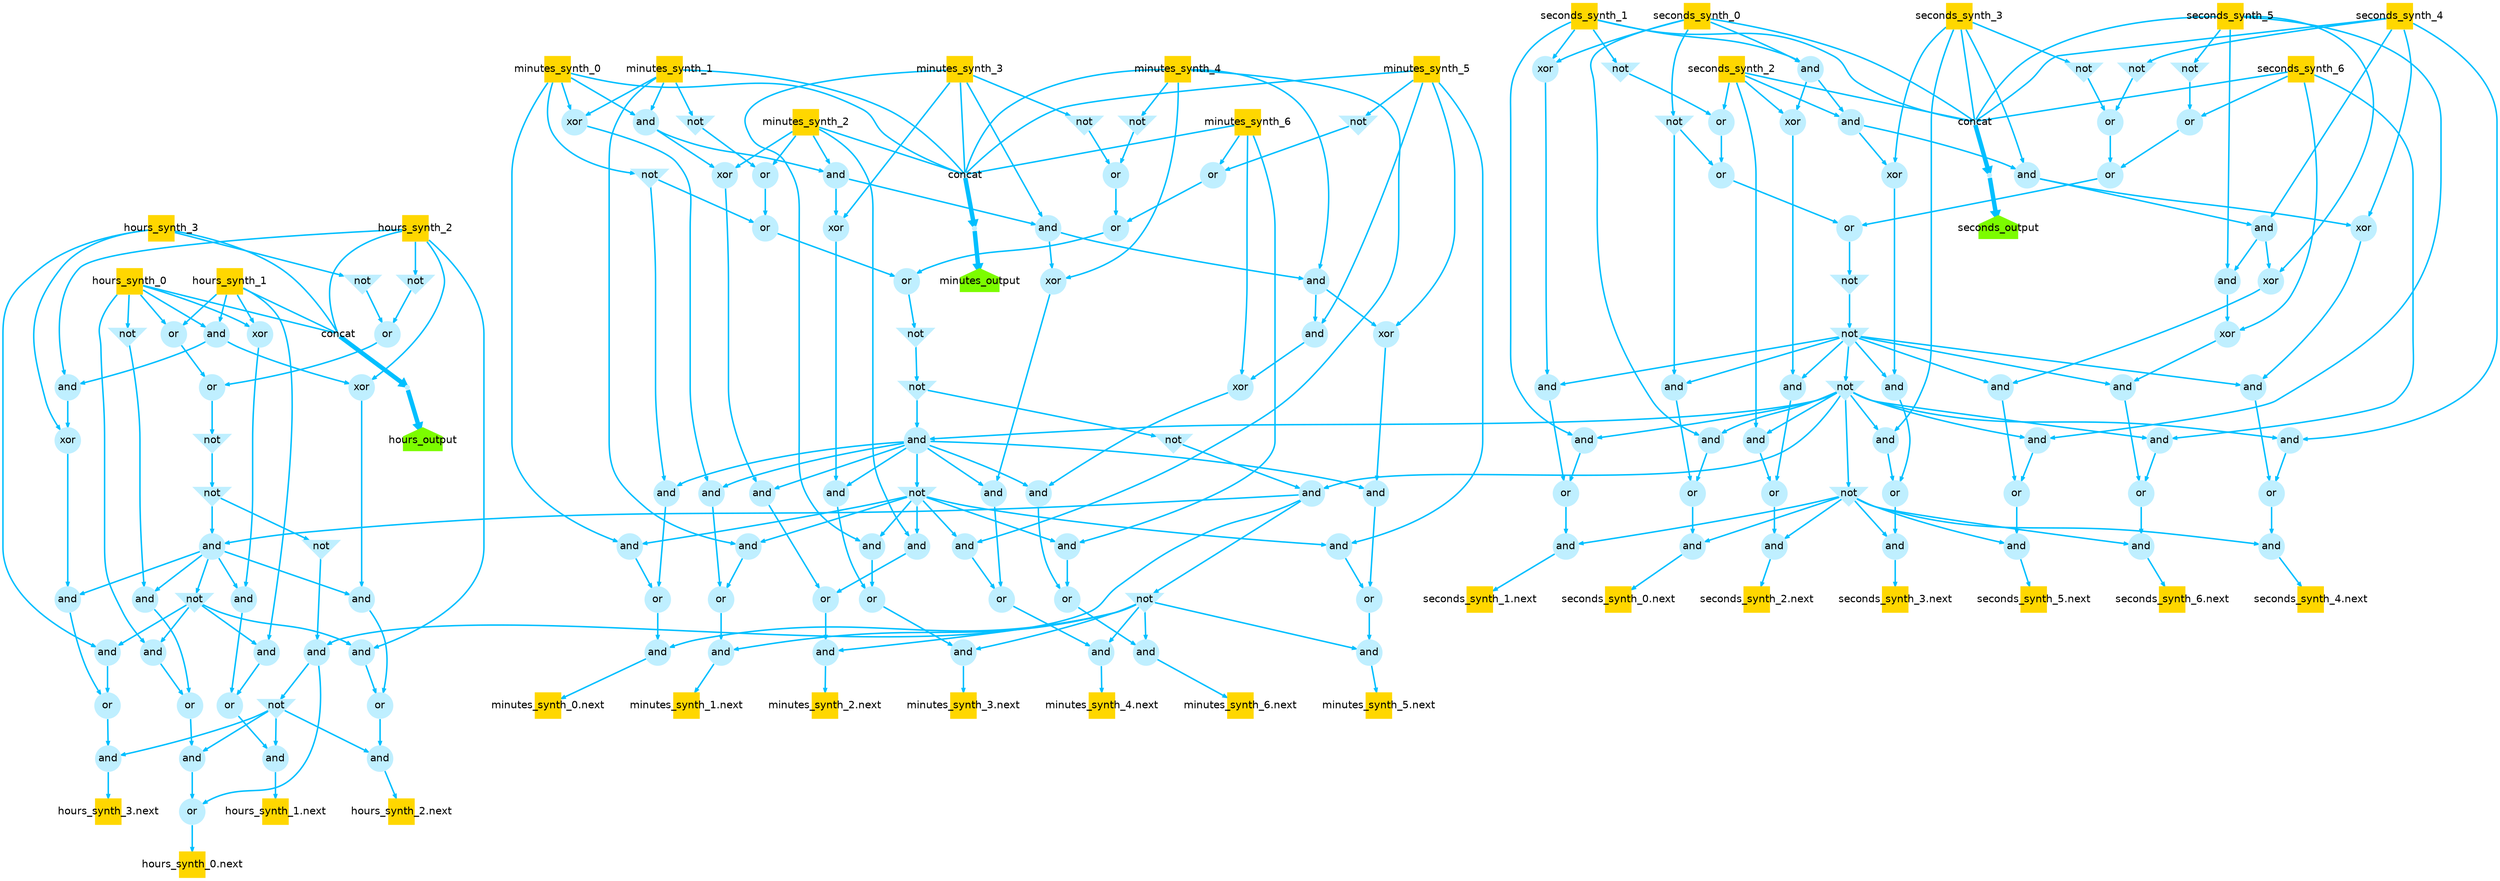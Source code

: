 digraph g {
    graph [splines="spline", outputorder="edgesfirst"];
    node [shape=circle, style=filled, fillcolor=lightblue1,
        fontcolor=black, fontname=helvetica, penwidth=0,
        fixedsize=shape];
    edge [labelfloat=false, penwidth=2, color=deepskyblue, arrowsize=.5];
    n0 [label="", height=.1, width=.1];
    n1 [label="hours_output", shape=house, fillcolor=lawngreen];
    n2 [label="hours_synth_0.next", shape=square, fillcolor=gold];
    n3 [label="hours_synth_0", shape=square, fillcolor=gold];
    n4 [label="hours_synth_1.next", shape=square, fillcolor=gold];
    n5 [label="hours_synth_1", shape=square, fillcolor=gold];
    n6 [label="hours_synth_2.next", shape=square, fillcolor=gold];
    n7 [label="hours_synth_2", shape=square, fillcolor=gold];
    n8 [label="hours_synth_3.next", shape=square, fillcolor=gold];
    n9 [label="hours_synth_3", shape=square, fillcolor=gold];
    n10 [label="", height=.1, width=.1];
    n11 [label="minutes_output", shape=house, fillcolor=lawngreen];
    n12 [label="minutes_synth_0.next", shape=square, fillcolor=gold];
    n13 [label="minutes_synth_0", shape=square, fillcolor=gold];
    n14 [label="minutes_synth_1.next", shape=square, fillcolor=gold];
    n15 [label="minutes_synth_1", shape=square, fillcolor=gold];
    n16 [label="minutes_synth_2.next", shape=square, fillcolor=gold];
    n17 [label="minutes_synth_2", shape=square, fillcolor=gold];
    n18 [label="minutes_synth_3.next", shape=square, fillcolor=gold];
    n19 [label="minutes_synth_3", shape=square, fillcolor=gold];
    n20 [label="minutes_synth_4.next", shape=square, fillcolor=gold];
    n21 [label="minutes_synth_4", shape=square, fillcolor=gold];
    n22 [label="minutes_synth_5.next", shape=square, fillcolor=gold];
    n23 [label="minutes_synth_5", shape=square, fillcolor=gold];
    n24 [label="minutes_synth_6.next", shape=square, fillcolor=gold];
    n25 [label="minutes_synth_6", shape=square, fillcolor=gold];
    n26 [label="", height=.1, width=.1];
    n27 [label="seconds_output", shape=house, fillcolor=lawngreen];
    n28 [label="seconds_synth_0.next", shape=square, fillcolor=gold];
    n29 [label="seconds_synth_0", shape=square, fillcolor=gold];
    n30 [label="seconds_synth_1.next", shape=square, fillcolor=gold];
    n31 [label="seconds_synth_1", shape=square, fillcolor=gold];
    n32 [label="seconds_synth_2.next", shape=square, fillcolor=gold];
    n33 [label="seconds_synth_2", shape=square, fillcolor=gold];
    n34 [label="seconds_synth_3.next", shape=square, fillcolor=gold];
    n35 [label="seconds_synth_3", shape=square, fillcolor=gold];
    n36 [label="seconds_synth_4.next", shape=square, fillcolor=gold];
    n37 [label="seconds_synth_4", shape=square, fillcolor=gold];
    n38 [label="seconds_synth_5.next", shape=square, fillcolor=gold];
    n39 [label="seconds_synth_5", shape=square, fillcolor=gold];
    n40 [label="seconds_synth_6.next", shape=square, fillcolor=gold];
    n41 [label="seconds_synth_6", shape=square, fillcolor=gold];
    n42 [label="concat", height=.1, width=.1];
    n43 [label="concat", height=.1, width=.1];
    n44 [label="concat", height=.1, width=.1];
    n45 [label="and"];
    n46 [label="and"];
    n47 [label="and"];
    n48 [label="and"];
    n49 [label="and"];
    n50 [label="and"];
    n51 [label="and"];
    n52 [label="xor"];
    n53 [label="and"];
    n54 [label="xor"];
    n55 [label="not", shape=invtriangle];
    n56 [label="or"];
    n57 [label="or"];
    n58 [label="or"];
    n59 [label="or"];
    n60 [label="or"];
    n61 [label="or"];
    n62 [label="or"];
    n63 [label="or"];
    n64 [label="or"];
    n65 [label="not", shape=invtriangle];
    n66 [label="xor"];
    n67 [label="or"];
    n68 [label="and"];
    n69 [label="and"];
    n70 [label="and"];
    n71 [label="and"];
    n72 [label="and"];
    n73 [label="and"];
    n74 [label="not", shape=invtriangle];
    n75 [label="and"];
    n76 [label="and"];
    n77 [label="and"];
    n78 [label="and"];
    n79 [label="and"];
    n80 [label="and"];
    n81 [label="and"];
    n82 [label="not", shape=invtriangle];
    n83 [label="or"];
    n84 [label="or"];
    n85 [label="not", shape=invtriangle];
    n86 [label="not", shape=invtriangle];
    n87 [label="not", shape=invtriangle];
    n88 [label="not", shape=invtriangle];
    n89 [label="not", shape=invtriangle];
    n90 [label="not", shape=invtriangle];
    n91 [label="not", shape=invtriangle];
    n92 [label="and"];
    n93 [label="or"];
    n94 [label="and"];
    n95 [label="and"];
    n96 [label="and"];
    n97 [label="and"];
    n98 [label="and"];
    n99 [label="and"];
    n100 [label="and"];
    n101 [label="and"];
    n102 [label="not", shape=invtriangle];
    n103 [label="and"];
    n104 [label="and"];
    n105 [label="or"];
    n106 [label="or"];
    n107 [label="xor"];
    n108 [label="not", shape=invtriangle];
    n109 [label="and"];
    n110 [label="or"];
    n111 [label="or"];
    n112 [label="or"];
    n113 [label="or"];
    n114 [label="or"];
    n115 [label="or"];
    n116 [label="or"];
    n117 [label="or"];
    n118 [label="or"];
    n119 [label="and"];
    n120 [label="and"];
    n121 [label="and"];
    n122 [label="and"];
    n123 [label="and"];
    n124 [label="and"];
    n125 [label="and"];
    n126 [label="not", shape=invtriangle];
    n127 [label="xor"];
    n128 [label="not", shape=invtriangle];
    n129 [label="or"];
    n130 [label="xor"];
    n131 [label="xor"];
    n132 [label="not", shape=invtriangle];
    n133 [label="or"];
    n134 [label="and"];
    n135 [label="xor"];
    n136 [label="not", shape=invtriangle];
    n137 [label="not", shape=invtriangle];
    n138 [label="and"];
    n139 [label="and"];
    n140 [label="xor"];
    n141 [label="and"];
    n142 [label="and"];
    n143 [label="and"];
    n144 [label="and"];
    n145 [label="and"];
    n146 [label="and"];
    n147 [label="and"];
    n148 [label="or"];
    n149 [label="and"];
    n150 [label="xor"];
    n151 [label="or"];
    n152 [label="and"];
    n153 [label="and"];
    n154 [label="and"];
    n155 [label="and"];
    n156 [label="and"];
    n157 [label="and"];
    n158 [label="and"];
    n159 [label="xor"];
    n160 [label="not", shape=invtriangle];
    n161 [label="not", shape=invtriangle];
    n162 [label="not", shape=invtriangle];
    n163 [label="xor"];
    n164 [label="or"];
    n165 [label="or"];
    n166 [label="or"];
    n167 [label="or"];
    n168 [label="or"];
    n169 [label="and"];
    n170 [label="and"];
    n171 [label="xor"];
    n172 [label="xor"];
    n173 [label="and"];
    n174 [label="and"];
    n175 [label="and"];
    n176 [label="and"];
    n177 [label="and"];
    n178 [label="and"];
    n179 [label="and"];
    n180 [label="and"];
    n181 [label="or"];
    n182 [label="not", shape=invtriangle];
    n183 [label="not", shape=invtriangle];
    n184 [label="xor"];
    n185 [label="and"];
    n186 [label="not", shape=invtriangle];
    n187 [label="not", shape=invtriangle];
    n188 [label="not", shape=invtriangle];
    n189 [label="not", shape=invtriangle];
    n190 [label="and"];
    n0 -> n1 [label="", penwidth="6", arrowhead="normal"];
    n3 -> n42 [label="", penwidth="2", arrowhead="none"];
    n3 -> n68 [label="", penwidth="2", arrowhead="normal"];
    n3 -> n72 [label="", penwidth="2", arrowhead="normal"];
    n3 -> n102 [label="", penwidth="2", arrowhead="normal"];
    n3 -> n181 [label="", penwidth="2", arrowhead="normal"];
    n3 -> n184 [label="", penwidth="2", arrowhead="normal"];
    n5 -> n42 [label="", penwidth="2", arrowhead="none"];
    n5 -> n69 [label="", penwidth="2", arrowhead="normal"];
    n5 -> n72 [label="", penwidth="2", arrowhead="normal"];
    n5 -> n181 [label="", penwidth="2", arrowhead="normal"];
    n5 -> n184 [label="", penwidth="2", arrowhead="normal"];
    n7 -> n42 [label="", penwidth="2", arrowhead="none"];
    n7 -> n70 [label="", penwidth="2", arrowhead="normal"];
    n7 -> n73 [label="", penwidth="2", arrowhead="normal"];
    n7 -> n90 [label="", penwidth="2", arrowhead="normal"];
    n7 -> n172 [label="", penwidth="2", arrowhead="normal"];
    n9 -> n42 [label="", penwidth="2", arrowhead="none"];
    n9 -> n71 [label="", penwidth="2", arrowhead="normal"];
    n9 -> n91 [label="", penwidth="2", arrowhead="normal"];
    n9 -> n140 [label="", penwidth="2", arrowhead="normal"];
    n10 -> n11 [label="", penwidth="6", arrowhead="normal"];
    n13 -> n44 [label="", penwidth="2", arrowhead="none"];
    n13 -> n45 [label="", penwidth="2", arrowhead="normal"];
    n13 -> n85 [label="", penwidth="2", arrowhead="normal"];
    n13 -> n92 [label="", penwidth="2", arrowhead="normal"];
    n13 -> n131 [label="", penwidth="2", arrowhead="normal"];
    n15 -> n44 [label="", penwidth="2", arrowhead="none"];
    n15 -> n46 [label="", penwidth="2", arrowhead="normal"];
    n15 -> n86 [label="", penwidth="2", arrowhead="normal"];
    n15 -> n92 [label="", penwidth="2", arrowhead="normal"];
    n15 -> n131 [label="", penwidth="2", arrowhead="normal"];
    n17 -> n44 [label="", penwidth="2", arrowhead="none"];
    n17 -> n47 [label="", penwidth="2", arrowhead="normal"];
    n17 -> n66 [label="", penwidth="2", arrowhead="normal"];
    n17 -> n105 [label="", penwidth="2", arrowhead="normal"];
    n17 -> n139 [label="", penwidth="2", arrowhead="normal"];
    n19 -> n44 [label="", penwidth="2", arrowhead="none"];
    n19 -> n48 [label="", penwidth="2", arrowhead="normal"];
    n19 -> n54 [label="", penwidth="2", arrowhead="normal"];
    n19 -> n87 [label="", penwidth="2", arrowhead="normal"];
    n19 -> n190 [label="", penwidth="2", arrowhead="normal"];
    n21 -> n44 [label="", penwidth="2", arrowhead="none"];
    n21 -> n49 [label="", penwidth="2", arrowhead="normal"];
    n21 -> n88 [label="", penwidth="2", arrowhead="normal"];
    n21 -> n107 [label="", penwidth="2", arrowhead="normal"];
    n21 -> n185 [label="", penwidth="2", arrowhead="normal"];
    n23 -> n44 [label="", penwidth="2", arrowhead="none"];
    n23 -> n50 [label="", penwidth="2", arrowhead="normal"];
    n23 -> n89 [label="", penwidth="2", arrowhead="normal"];
    n23 -> n104 [label="", penwidth="2", arrowhead="normal"];
    n23 -> n163 [label="", penwidth="2", arrowhead="normal"];
    n25 -> n44 [label="", penwidth="2", arrowhead="none"];
    n25 -> n51 [label="", penwidth="2", arrowhead="normal"];
    n25 -> n118 [label="", penwidth="2", arrowhead="normal"];
    n25 -> n127 [label="", penwidth="2", arrowhead="normal"];
    n26 -> n27 [label="", penwidth="6", arrowhead="normal"];
    n29 -> n43 [label="", penwidth="2", arrowhead="none"];
    n29 -> n109 [label="", penwidth="2", arrowhead="normal"];
    n29 -> n119 [label="", penwidth="2", arrowhead="normal"];
    n29 -> n132 [label="", penwidth="2", arrowhead="normal"];
    n29 -> n171 [label="", penwidth="2", arrowhead="normal"];
    n31 -> n43 [label="", penwidth="2", arrowhead="none"];
    n31 -> n109 [label="", penwidth="2", arrowhead="normal"];
    n31 -> n120 [label="", penwidth="2", arrowhead="normal"];
    n31 -> n171 [label="", penwidth="2", arrowhead="normal"];
    n31 -> n186 [label="", penwidth="2", arrowhead="normal"];
    n33 -> n43 [label="", penwidth="2", arrowhead="none"];
    n33 -> n93 [label="", penwidth="2", arrowhead="normal"];
    n33 -> n121 [label="", penwidth="2", arrowhead="normal"];
    n33 -> n130 [label="", penwidth="2", arrowhead="normal"];
    n33 -> n134 [label="", penwidth="2", arrowhead="normal"];
    n35 -> n43 [label="", penwidth="2", arrowhead="none"];
    n35 -> n52 [label="", penwidth="2", arrowhead="normal"];
    n35 -> n122 [label="", penwidth="2", arrowhead="normal"];
    n35 -> n138 [label="", penwidth="2", arrowhead="normal"];
    n35 -> n187 [label="", penwidth="2", arrowhead="normal"];
    n37 -> n43 [label="", penwidth="2", arrowhead="none"];
    n37 -> n53 [label="", penwidth="2", arrowhead="normal"];
    n37 -> n123 [label="", penwidth="2", arrowhead="normal"];
    n37 -> n150 [label="", penwidth="2", arrowhead="normal"];
    n37 -> n188 [label="", penwidth="2", arrowhead="normal"];
    n39 -> n43 [label="", penwidth="2", arrowhead="none"];
    n39 -> n124 [label="", penwidth="2", arrowhead="normal"];
    n39 -> n135 [label="", penwidth="2", arrowhead="normal"];
    n39 -> n149 [label="", penwidth="2", arrowhead="normal"];
    n39 -> n189 [label="", penwidth="2", arrowhead="normal"];
    n41 -> n43 [label="", penwidth="2", arrowhead="none"];
    n41 -> n106 [label="", penwidth="2", arrowhead="normal"];
    n41 -> n125 [label="", penwidth="2", arrowhead="normal"];
    n41 -> n159 [label="", penwidth="2", arrowhead="normal"];
    n42 -> n0 [label="", penwidth="6", arrowhead="normal"];
    n43 -> n26 [label="", penwidth="6", arrowhead="normal"];
    n44 -> n10 [label="", penwidth="6", arrowhead="normal"];
    n45 -> n58 [label="", penwidth="2", arrowhead="normal"];
    n46 -> n59 [label="", penwidth="2", arrowhead="normal"];
    n47 -> n60 [label="", penwidth="2", arrowhead="normal"];
    n48 -> n61 [label="", penwidth="2", arrowhead="normal"];
    n49 -> n62 [label="", penwidth="2", arrowhead="normal"];
    n50 -> n63 [label="", penwidth="2", arrowhead="normal"];
    n51 -> n64 [label="", penwidth="2", arrowhead="normal"];
    n52 -> n144 [label="", penwidth="2", arrowhead="normal"];
    n53 -> n135 [label="", penwidth="2", arrowhead="normal"];
    n53 -> n149 [label="", penwidth="2", arrowhead="normal"];
    n54 -> n78 [label="", penwidth="2", arrowhead="normal"];
    n55 -> n108 [label="", penwidth="2", arrowhead="normal"];
    n56 -> n164 [label="", penwidth="2", arrowhead="normal"];
    n57 -> n133 [label="", penwidth="2", arrowhead="normal"];
    n58 -> n173 [label="", penwidth="2", arrowhead="normal"];
    n59 -> n174 [label="", penwidth="2", arrowhead="normal"];
    n60 -> n175 [label="", penwidth="2", arrowhead="normal"];
    n61 -> n176 [label="", penwidth="2", arrowhead="normal"];
    n62 -> n177 [label="", penwidth="2", arrowhead="normal"];
    n63 -> n178 [label="", penwidth="2", arrowhead="normal"];
    n64 -> n179 [label="", penwidth="2", arrowhead="normal"];
    n65 -> n173 [label="", penwidth="2", arrowhead="normal"];
    n65 -> n174 [label="", penwidth="2", arrowhead="normal"];
    n65 -> n175 [label="", penwidth="2", arrowhead="normal"];
    n65 -> n176 [label="", penwidth="2", arrowhead="normal"];
    n65 -> n177 [label="", penwidth="2", arrowhead="normal"];
    n65 -> n178 [label="", penwidth="2", arrowhead="normal"];
    n65 -> n179 [label="", penwidth="2", arrowhead="normal"];
    n66 -> n77 [label="", penwidth="2", arrowhead="normal"];
    n67 -> n117 [label="", penwidth="2", arrowhead="normal"];
    n68 -> n165 [label="", penwidth="2", arrowhead="normal"];
    n69 -> n166 [label="", penwidth="2", arrowhead="normal"];
    n70 -> n167 [label="", penwidth="2", arrowhead="normal"];
    n71 -> n168 [label="", penwidth="2", arrowhead="normal"];
    n72 -> n73 [label="", penwidth="2", arrowhead="normal"];
    n72 -> n172 [label="", penwidth="2", arrowhead="normal"];
    n73 -> n140 [label="", penwidth="2", arrowhead="normal"];
    n74 -> n103 [label="", penwidth="2", arrowhead="normal"];
    n75 -> n58 [label="", penwidth="2", arrowhead="normal"];
    n76 -> n59 [label="", penwidth="2", arrowhead="normal"];
    n77 -> n60 [label="", penwidth="2", arrowhead="normal"];
    n78 -> n61 [label="", penwidth="2", arrowhead="normal"];
    n79 -> n62 [label="", penwidth="2", arrowhead="normal"];
    n80 -> n63 [label="", penwidth="2", arrowhead="normal"];
    n81 -> n64 [label="", penwidth="2", arrowhead="normal"];
    n82 -> n128 [label="", penwidth="2", arrowhead="normal"];
    n83 -> n162 [label="", penwidth="2", arrowhead="normal"];
    n84 -> n2 [label="", penwidth="2", arrowhead="normal"];
    n85 -> n57 [label="", penwidth="2", arrowhead="normal"];
    n85 -> n75 [label="", penwidth="2", arrowhead="normal"];
    n86 -> n105 [label="", penwidth="2", arrowhead="normal"];
    n87 -> n56 [label="", penwidth="2", arrowhead="normal"];
    n88 -> n56 [label="", penwidth="2", arrowhead="normal"];
    n89 -> n118 [label="", penwidth="2", arrowhead="normal"];
    n90 -> n67 [label="", penwidth="2", arrowhead="normal"];
    n91 -> n67 [label="", penwidth="2", arrowhead="normal"];
    n92 -> n66 [label="", penwidth="2", arrowhead="normal"];
    n92 -> n139 [label="", penwidth="2", arrowhead="normal"];
    n93 -> n148 [label="", penwidth="2", arrowhead="normal"];
    n94 -> n84 [label="", penwidth="2", arrowhead="normal"];
    n95 -> n4 [label="", penwidth="2", arrowhead="normal"];
    n96 -> n6 [label="", penwidth="2", arrowhead="normal"];
    n97 -> n8 [label="", penwidth="2", arrowhead="normal"];
    n98 -> n165 [label="", penwidth="2", arrowhead="normal"];
    n99 -> n166 [label="", penwidth="2", arrowhead="normal"];
    n100 -> n167 [label="", penwidth="2", arrowhead="normal"];
    n101 -> n168 [label="", penwidth="2", arrowhead="normal"];
    n102 -> n98 [label="", penwidth="2", arrowhead="normal"];
    n103 -> n84 [label="", penwidth="2", arrowhead="normal"];
    n103 -> n126 [label="", penwidth="2", arrowhead="normal"];
    n104 -> n127 [label="", penwidth="2", arrowhead="normal"];
    n105 -> n57 [label="", penwidth="2", arrowhead="normal"];
    n106 -> n129 [label="", penwidth="2", arrowhead="normal"];
    n107 -> n79 [label="", penwidth="2", arrowhead="normal"];
    n108 -> n137 [label="", penwidth="2", arrowhead="normal"];
    n108 -> n170 [label="", penwidth="2", arrowhead="normal"];
    n109 -> n130 [label="", penwidth="2", arrowhead="normal"];
    n109 -> n134 [label="", penwidth="2", arrowhead="normal"];
    n110 -> n152 [label="", penwidth="2", arrowhead="normal"];
    n111 -> n153 [label="", penwidth="2", arrowhead="normal"];
    n112 -> n154 [label="", penwidth="2", arrowhead="normal"];
    n113 -> n155 [label="", penwidth="2", arrowhead="normal"];
    n114 -> n156 [label="", penwidth="2", arrowhead="normal"];
    n115 -> n157 [label="", penwidth="2", arrowhead="normal"];
    n116 -> n158 [label="", penwidth="2", arrowhead="normal"];
    n117 -> n82 [label="", penwidth="2", arrowhead="normal"];
    n118 -> n164 [label="", penwidth="2", arrowhead="normal"];
    n119 -> n110 [label="", penwidth="2", arrowhead="normal"];
    n120 -> n111 [label="", penwidth="2", arrowhead="normal"];
    n121 -> n112 [label="", penwidth="2", arrowhead="normal"];
    n122 -> n113 [label="", penwidth="2", arrowhead="normal"];
    n123 -> n114 [label="", penwidth="2", arrowhead="normal"];
    n124 -> n115 [label="", penwidth="2", arrowhead="normal"];
    n125 -> n116 [label="", penwidth="2", arrowhead="normal"];
    n126 -> n94 [label="", penwidth="2", arrowhead="normal"];
    n126 -> n95 [label="", penwidth="2", arrowhead="normal"];
    n126 -> n96 [label="", penwidth="2", arrowhead="normal"];
    n126 -> n97 [label="", penwidth="2", arrowhead="normal"];
    n127 -> n81 [label="", penwidth="2", arrowhead="normal"];
    n128 -> n74 [label="", penwidth="2", arrowhead="normal"];
    n128 -> n180 [label="", penwidth="2", arrowhead="normal"];
    n129 -> n83 [label="", penwidth="2", arrowhead="normal"];
    n130 -> n143 [label="", penwidth="2", arrowhead="normal"];
    n131 -> n76 [label="", penwidth="2", arrowhead="normal"];
    n132 -> n141 [label="", penwidth="2", arrowhead="normal"];
    n132 -> n148 [label="", penwidth="2", arrowhead="normal"];
    n133 -> n55 [label="", penwidth="2", arrowhead="normal"];
    n134 -> n52 [label="", penwidth="2", arrowhead="normal"];
    n134 -> n138 [label="", penwidth="2", arrowhead="normal"];
    n135 -> n146 [label="", penwidth="2", arrowhead="normal"];
    n136 -> n45 [label="", penwidth="2", arrowhead="normal"];
    n136 -> n46 [label="", penwidth="2", arrowhead="normal"];
    n136 -> n47 [label="", penwidth="2", arrowhead="normal"];
    n136 -> n48 [label="", penwidth="2", arrowhead="normal"];
    n136 -> n49 [label="", penwidth="2", arrowhead="normal"];
    n136 -> n50 [label="", penwidth="2", arrowhead="normal"];
    n136 -> n51 [label="", penwidth="2", arrowhead="normal"];
    n137 -> n169 [label="", penwidth="2", arrowhead="normal"];
    n138 -> n53 [label="", penwidth="2", arrowhead="normal"];
    n138 -> n150 [label="", penwidth="2", arrowhead="normal"];
    n139 -> n54 [label="", penwidth="2", arrowhead="normal"];
    n139 -> n190 [label="", penwidth="2", arrowhead="normal"];
    n140 -> n101 [label="", penwidth="2", arrowhead="normal"];
    n141 -> n110 [label="", penwidth="2", arrowhead="normal"];
    n142 -> n111 [label="", penwidth="2", arrowhead="normal"];
    n143 -> n112 [label="", penwidth="2", arrowhead="normal"];
    n144 -> n113 [label="", penwidth="2", arrowhead="normal"];
    n145 -> n114 [label="", penwidth="2", arrowhead="normal"];
    n146 -> n115 [label="", penwidth="2", arrowhead="normal"];
    n147 -> n116 [label="", penwidth="2", arrowhead="normal"];
    n148 -> n83 [label="", penwidth="2", arrowhead="normal"];
    n149 -> n159 [label="", penwidth="2", arrowhead="normal"];
    n150 -> n145 [label="", penwidth="2", arrowhead="normal"];
    n151 -> n129 [label="", penwidth="2", arrowhead="normal"];
    n152 -> n28 [label="", penwidth="2", arrowhead="normal"];
    n153 -> n30 [label="", penwidth="2", arrowhead="normal"];
    n154 -> n32 [label="", penwidth="2", arrowhead="normal"];
    n155 -> n34 [label="", penwidth="2", arrowhead="normal"];
    n156 -> n36 [label="", penwidth="2", arrowhead="normal"];
    n157 -> n38 [label="", penwidth="2", arrowhead="normal"];
    n158 -> n40 [label="", penwidth="2", arrowhead="normal"];
    n159 -> n147 [label="", penwidth="2", arrowhead="normal"];
    n160 -> n119 [label="", penwidth="2", arrowhead="normal"];
    n160 -> n120 [label="", penwidth="2", arrowhead="normal"];
    n160 -> n121 [label="", penwidth="2", arrowhead="normal"];
    n160 -> n122 [label="", penwidth="2", arrowhead="normal"];
    n160 -> n123 [label="", penwidth="2", arrowhead="normal"];
    n160 -> n124 [label="", penwidth="2", arrowhead="normal"];
    n160 -> n125 [label="", penwidth="2", arrowhead="normal"];
    n160 -> n161 [label="", penwidth="2", arrowhead="normal"];
    n160 -> n169 [label="", penwidth="2", arrowhead="normal"];
    n160 -> n170 [label="", penwidth="2", arrowhead="normal"];
    n161 -> n152 [label="", penwidth="2", arrowhead="normal"];
    n161 -> n153 [label="", penwidth="2", arrowhead="normal"];
    n161 -> n154 [label="", penwidth="2", arrowhead="normal"];
    n161 -> n155 [label="", penwidth="2", arrowhead="normal"];
    n161 -> n156 [label="", penwidth="2", arrowhead="normal"];
    n161 -> n157 [label="", penwidth="2", arrowhead="normal"];
    n161 -> n158 [label="", penwidth="2", arrowhead="normal"];
    n162 -> n182 [label="", penwidth="2", arrowhead="normal"];
    n163 -> n80 [label="", penwidth="2", arrowhead="normal"];
    n164 -> n133 [label="", penwidth="2", arrowhead="normal"];
    n165 -> n94 [label="", penwidth="2", arrowhead="normal"];
    n166 -> n95 [label="", penwidth="2", arrowhead="normal"];
    n167 -> n96 [label="", penwidth="2", arrowhead="normal"];
    n168 -> n97 [label="", penwidth="2", arrowhead="normal"];
    n169 -> n65 [label="", penwidth="2", arrowhead="normal"];
    n169 -> n103 [label="", penwidth="2", arrowhead="normal"];
    n169 -> n180 [label="", penwidth="2", arrowhead="normal"];
    n170 -> n75 [label="", penwidth="2", arrowhead="normal"];
    n170 -> n76 [label="", penwidth="2", arrowhead="normal"];
    n170 -> n77 [label="", penwidth="2", arrowhead="normal"];
    n170 -> n78 [label="", penwidth="2", arrowhead="normal"];
    n170 -> n79 [label="", penwidth="2", arrowhead="normal"];
    n170 -> n80 [label="", penwidth="2", arrowhead="normal"];
    n170 -> n81 [label="", penwidth="2", arrowhead="normal"];
    n170 -> n136 [label="", penwidth="2", arrowhead="normal"];
    n171 -> n142 [label="", penwidth="2", arrowhead="normal"];
    n172 -> n100 [label="", penwidth="2", arrowhead="normal"];
    n173 -> n12 [label="", penwidth="2", arrowhead="normal"];
    n174 -> n14 [label="", penwidth="2", arrowhead="normal"];
    n175 -> n16 [label="", penwidth="2", arrowhead="normal"];
    n176 -> n18 [label="", penwidth="2", arrowhead="normal"];
    n177 -> n20 [label="", penwidth="2", arrowhead="normal"];
    n178 -> n22 [label="", penwidth="2", arrowhead="normal"];
    n179 -> n24 [label="", penwidth="2", arrowhead="normal"];
    n180 -> n98 [label="", penwidth="2", arrowhead="normal"];
    n180 -> n99 [label="", penwidth="2", arrowhead="normal"];
    n180 -> n100 [label="", penwidth="2", arrowhead="normal"];
    n180 -> n101 [label="", penwidth="2", arrowhead="normal"];
    n180 -> n183 [label="", penwidth="2", arrowhead="normal"];
    n181 -> n117 [label="", penwidth="2", arrowhead="normal"];
    n182 -> n141 [label="", penwidth="2", arrowhead="normal"];
    n182 -> n142 [label="", penwidth="2", arrowhead="normal"];
    n182 -> n143 [label="", penwidth="2", arrowhead="normal"];
    n182 -> n144 [label="", penwidth="2", arrowhead="normal"];
    n182 -> n145 [label="", penwidth="2", arrowhead="normal"];
    n182 -> n146 [label="", penwidth="2", arrowhead="normal"];
    n182 -> n147 [label="", penwidth="2", arrowhead="normal"];
    n182 -> n160 [label="", penwidth="2", arrowhead="normal"];
    n183 -> n68 [label="", penwidth="2", arrowhead="normal"];
    n183 -> n69 [label="", penwidth="2", arrowhead="normal"];
    n183 -> n70 [label="", penwidth="2", arrowhead="normal"];
    n183 -> n71 [label="", penwidth="2", arrowhead="normal"];
    n184 -> n99 [label="", penwidth="2", arrowhead="normal"];
    n185 -> n104 [label="", penwidth="2", arrowhead="normal"];
    n185 -> n163 [label="", penwidth="2", arrowhead="normal"];
    n186 -> n93 [label="", penwidth="2", arrowhead="normal"];
    n187 -> n151 [label="", penwidth="2", arrowhead="normal"];
    n188 -> n151 [label="", penwidth="2", arrowhead="normal"];
    n189 -> n106 [label="", penwidth="2", arrowhead="normal"];
    n190 -> n107 [label="", penwidth="2", arrowhead="normal"];
    n190 -> n185 [label="", penwidth="2", arrowhead="normal"];
}

